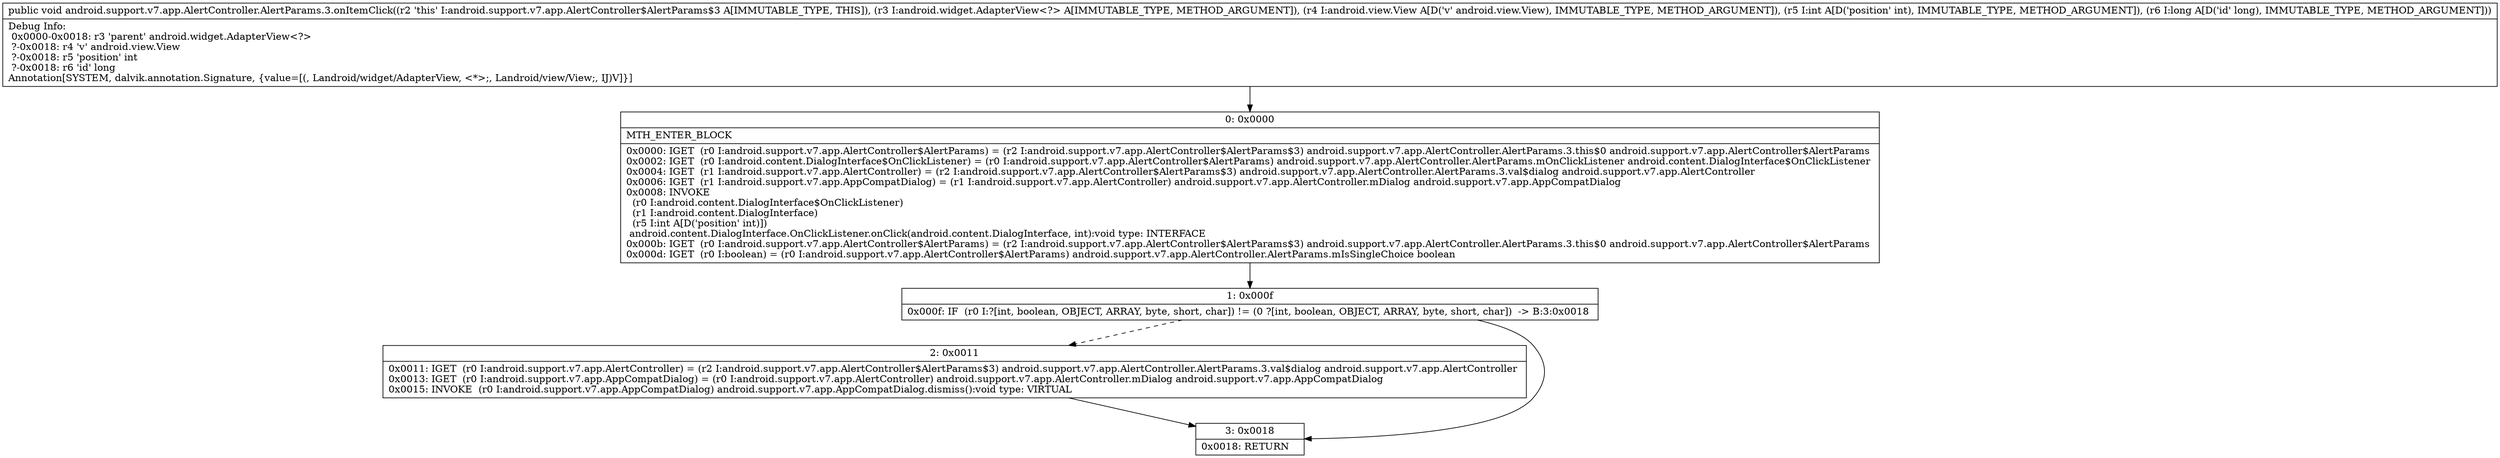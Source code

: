 digraph "CFG forandroid.support.v7.app.AlertController.AlertParams.3.onItemClick(Landroid\/widget\/AdapterView;Landroid\/view\/View;IJ)V" {
Node_0 [shape=record,label="{0\:\ 0x0000|MTH_ENTER_BLOCK\l|0x0000: IGET  (r0 I:android.support.v7.app.AlertController$AlertParams) = (r2 I:android.support.v7.app.AlertController$AlertParams$3) android.support.v7.app.AlertController.AlertParams.3.this$0 android.support.v7.app.AlertController$AlertParams \l0x0002: IGET  (r0 I:android.content.DialogInterface$OnClickListener) = (r0 I:android.support.v7.app.AlertController$AlertParams) android.support.v7.app.AlertController.AlertParams.mOnClickListener android.content.DialogInterface$OnClickListener \l0x0004: IGET  (r1 I:android.support.v7.app.AlertController) = (r2 I:android.support.v7.app.AlertController$AlertParams$3) android.support.v7.app.AlertController.AlertParams.3.val$dialog android.support.v7.app.AlertController \l0x0006: IGET  (r1 I:android.support.v7.app.AppCompatDialog) = (r1 I:android.support.v7.app.AlertController) android.support.v7.app.AlertController.mDialog android.support.v7.app.AppCompatDialog \l0x0008: INVOKE  \l  (r0 I:android.content.DialogInterface$OnClickListener)\l  (r1 I:android.content.DialogInterface)\l  (r5 I:int A[D('position' int)])\l android.content.DialogInterface.OnClickListener.onClick(android.content.DialogInterface, int):void type: INTERFACE \l0x000b: IGET  (r0 I:android.support.v7.app.AlertController$AlertParams) = (r2 I:android.support.v7.app.AlertController$AlertParams$3) android.support.v7.app.AlertController.AlertParams.3.this$0 android.support.v7.app.AlertController$AlertParams \l0x000d: IGET  (r0 I:boolean) = (r0 I:android.support.v7.app.AlertController$AlertParams) android.support.v7.app.AlertController.AlertParams.mIsSingleChoice boolean \l}"];
Node_1 [shape=record,label="{1\:\ 0x000f|0x000f: IF  (r0 I:?[int, boolean, OBJECT, ARRAY, byte, short, char]) != (0 ?[int, boolean, OBJECT, ARRAY, byte, short, char])  \-\> B:3:0x0018 \l}"];
Node_2 [shape=record,label="{2\:\ 0x0011|0x0011: IGET  (r0 I:android.support.v7.app.AlertController) = (r2 I:android.support.v7.app.AlertController$AlertParams$3) android.support.v7.app.AlertController.AlertParams.3.val$dialog android.support.v7.app.AlertController \l0x0013: IGET  (r0 I:android.support.v7.app.AppCompatDialog) = (r0 I:android.support.v7.app.AlertController) android.support.v7.app.AlertController.mDialog android.support.v7.app.AppCompatDialog \l0x0015: INVOKE  (r0 I:android.support.v7.app.AppCompatDialog) android.support.v7.app.AppCompatDialog.dismiss():void type: VIRTUAL \l}"];
Node_3 [shape=record,label="{3\:\ 0x0018|0x0018: RETURN   \l}"];
MethodNode[shape=record,label="{public void android.support.v7.app.AlertController.AlertParams.3.onItemClick((r2 'this' I:android.support.v7.app.AlertController$AlertParams$3 A[IMMUTABLE_TYPE, THIS]), (r3 I:android.widget.AdapterView\<?\> A[IMMUTABLE_TYPE, METHOD_ARGUMENT]), (r4 I:android.view.View A[D('v' android.view.View), IMMUTABLE_TYPE, METHOD_ARGUMENT]), (r5 I:int A[D('position' int), IMMUTABLE_TYPE, METHOD_ARGUMENT]), (r6 I:long A[D('id' long), IMMUTABLE_TYPE, METHOD_ARGUMENT]))  | Debug Info:\l  0x0000\-0x0018: r3 'parent' android.widget.AdapterView\<?\>\l  ?\-0x0018: r4 'v' android.view.View\l  ?\-0x0018: r5 'position' int\l  ?\-0x0018: r6 'id' long\lAnnotation[SYSTEM, dalvik.annotation.Signature, \{value=[(, Landroid\/widget\/AdapterView, \<*\>;, Landroid\/view\/View;, IJ)V]\}]\l}"];
MethodNode -> Node_0;
Node_0 -> Node_1;
Node_1 -> Node_2[style=dashed];
Node_1 -> Node_3;
Node_2 -> Node_3;
}

